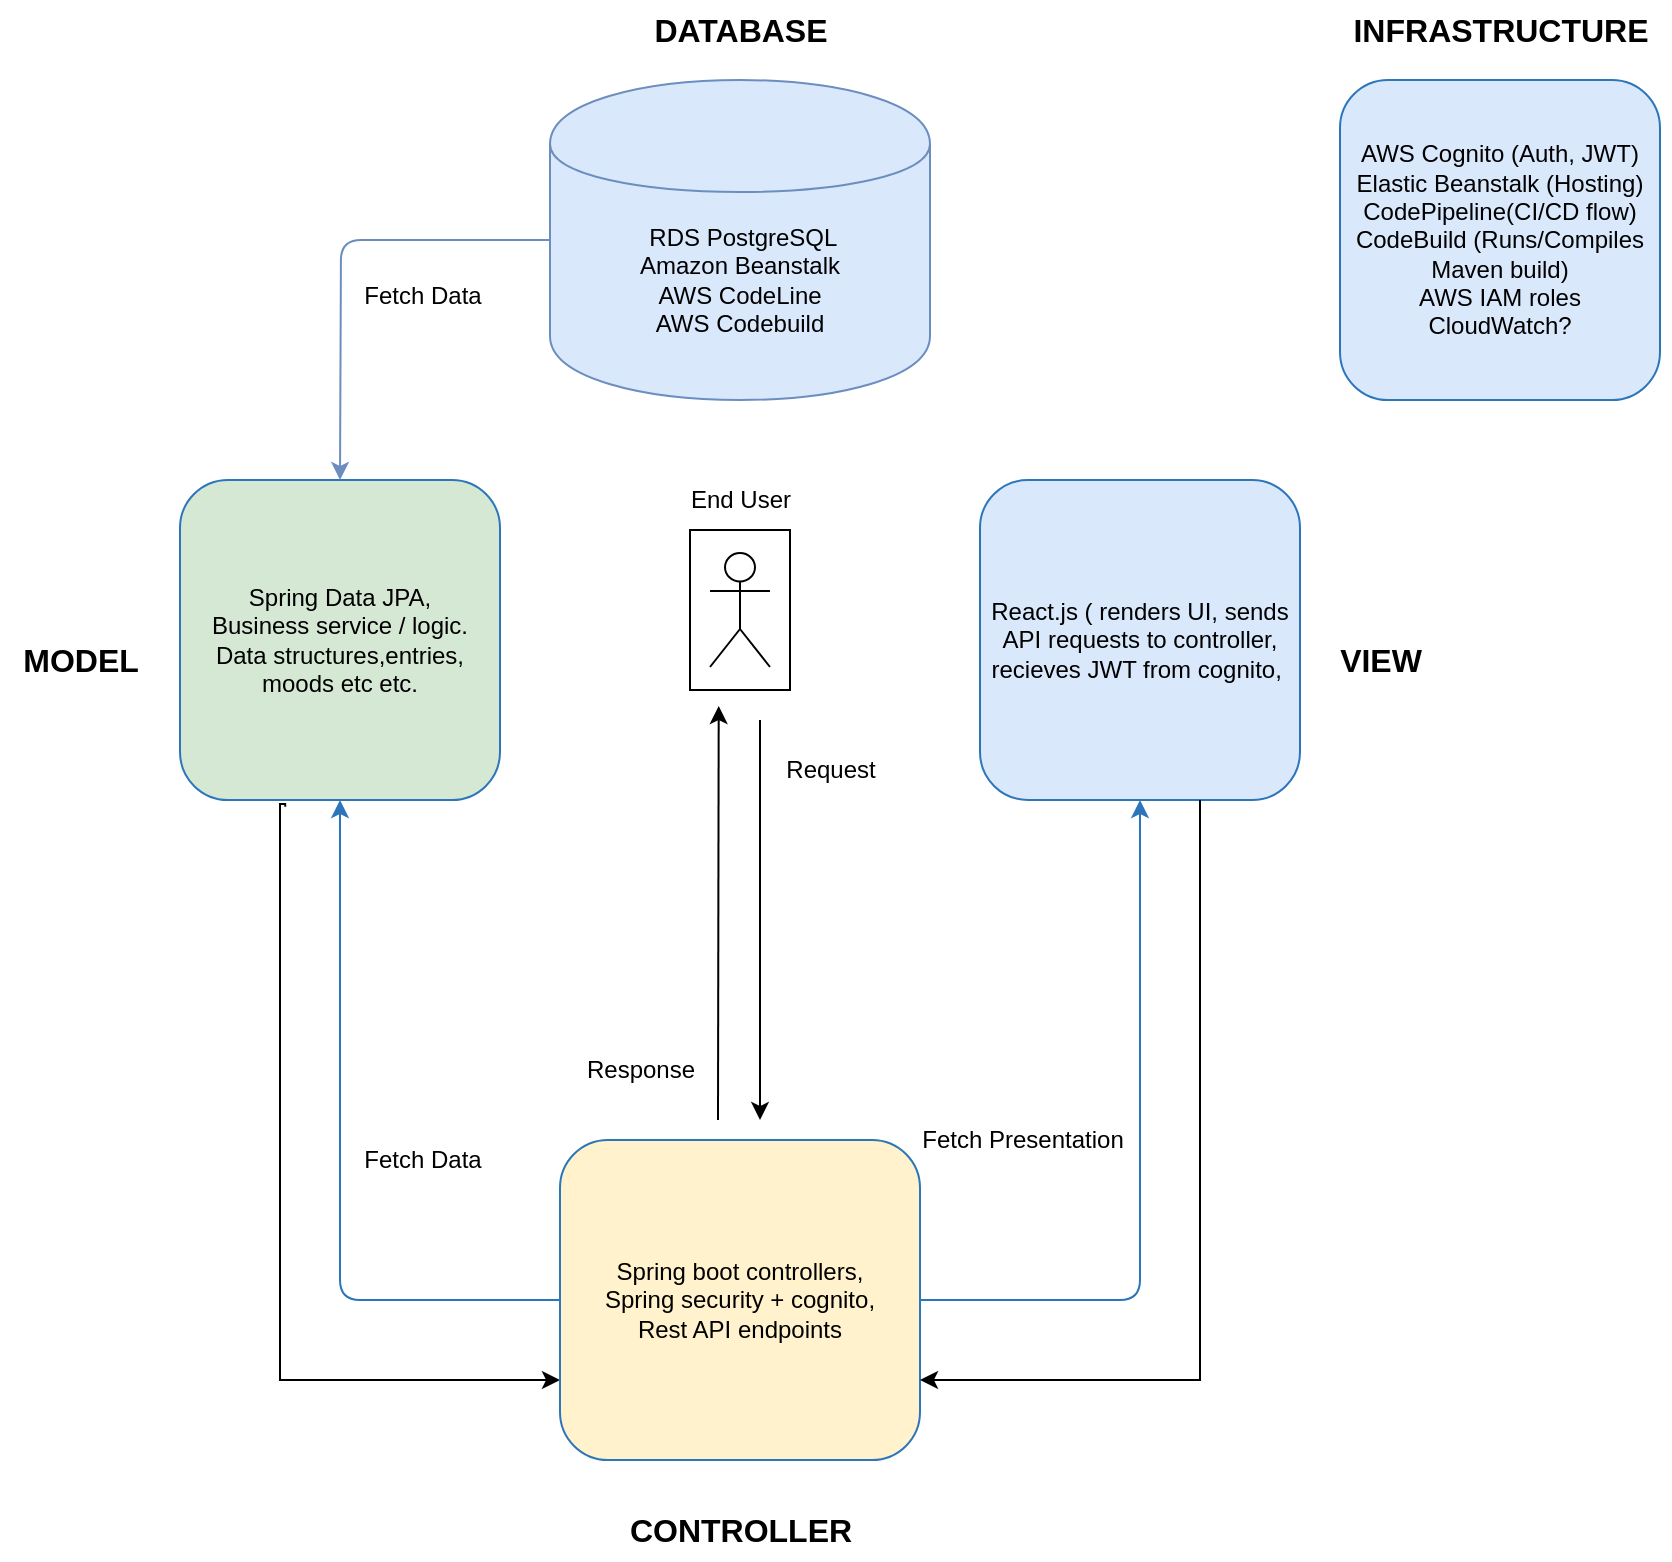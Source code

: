 <mxfile version="26.2.2">
  <diagram name="MVC Architecture" id="yvpOD-yNQ5Lf6rlFDcqt">
    <mxGraphModel dx="2112" dy="1832" grid="1" gridSize="10" guides="1" tooltips="1" connect="1" arrows="1" fold="1" page="1" pageScale="1" pageWidth="700" pageHeight="1000" math="0" shadow="0">
      <root>
        <mxCell id="0" />
        <mxCell id="1" parent="0" />
        <mxCell id="W37AYwWuPMsIZeuOg98Q-1" value="&amp;nbsp;RDS PostgreSQL&lt;div&gt;Amazon Beanstalk&lt;/div&gt;&lt;div&gt;AWS CodeLine&lt;/div&gt;&lt;div&gt;AWS Codebuild&lt;/div&gt;" style="shape=cylinder;whiteSpace=wrap;html=1;boundedLbl=1;gradientColor=none;gradientDirection=north;fontSize=12;fontFamily=Helvetica;verticalAlign=middle;fillColor=#dae8fc;strokeColor=#6c8ebf;" parent="1" vertex="1">
          <mxGeometry x="265" y="-80" width="190" height="160" as="geometry" />
        </mxCell>
        <mxCell id="W37AYwWuPMsIZeuOg98Q-2" value="" style="shape=mxgraph.people.person;whiteSpace=wrap;html=1;verticalLabelPosition=bottom;verticalAlign=top;fontSize=12;fontFamily=Helvetica;" parent="1" vertex="1">
          <mxGeometry x="335" y="145" width="50" height="80" as="geometry" />
        </mxCell>
        <mxCell id="W37AYwWuPMsIZeuOg98Q-35" style="edgeStyle=orthogonalEdgeStyle;rounded=0;orthogonalLoop=1;jettySize=auto;html=1;exitX=0.329;exitY=1.021;exitDx=0;exitDy=0;entryX=0;entryY=0.75;entryDx=0;entryDy=0;exitPerimeter=0;" parent="1" source="W37AYwWuPMsIZeuOg98Q-3" target="W37AYwWuPMsIZeuOg98Q-5" edge="1">
          <mxGeometry relative="1" as="geometry">
            <mxPoint x="130" y="570" as="targetPoint" />
            <mxPoint x="130" y="260" as="sourcePoint" />
            <Array as="points">
              <mxPoint x="133" y="282" />
              <mxPoint x="130" y="282" />
              <mxPoint x="130" y="570" />
            </Array>
          </mxGeometry>
        </mxCell>
        <mxCell id="W37AYwWuPMsIZeuOg98Q-3" value="Spring Data JPA,&lt;div&gt;Business service / logic.&lt;/div&gt;&lt;div&gt;Data structures,entries, moods etc etc.&lt;/div&gt;" style="rounded=1;whiteSpace=wrap;html=1;strokeColor=#2d76ba;fillColor=#d5e8d4;fontSize=12;fontFamily=Helvetica;" parent="1" vertex="1">
          <mxGeometry x="80" y="120" width="160" height="160" as="geometry" />
        </mxCell>
        <mxCell id="W37AYwWuPMsIZeuOg98Q-4" value="React.js ( renders UI, sends API requests to controller, recieves JWT from cognito,&amp;nbsp;" style="rounded=1;whiteSpace=wrap;html=1;strokeColor=#2d76ba;fillColor=#dae8fc;fontSize=12;fontFamily=Helvetica;" parent="1" vertex="1">
          <mxGeometry x="480" y="120" width="160" height="160" as="geometry" />
        </mxCell>
        <mxCell id="W37AYwWuPMsIZeuOg98Q-5" value="Spring boot controllers,&lt;div&gt;Spring security + cognito,&lt;/div&gt;&lt;div&gt;Rest API endpoints&lt;/div&gt;" style="rounded=1;whiteSpace=wrap;html=1;strokeColor=#2d76ba;fillColor=#fff2cc;fontSize=12;fontFamily=Helvetica;" parent="1" vertex="1">
          <mxGeometry x="270" y="450" width="180" height="160" as="geometry" />
        </mxCell>
        <mxCell id="W37AYwWuPMsIZeuOg98Q-6" style="edgeStyle=orthogonalEdgeStyle;rounded=1;html=1;strokeColor=#6c8ebf;fontSize=12;" parent="1" source="W37AYwWuPMsIZeuOg98Q-1" edge="1">
          <mxGeometry relative="1" as="geometry">
            <mxPoint x="160" y="120" as="targetPoint" />
          </mxGeometry>
        </mxCell>
        <mxCell id="W37AYwWuPMsIZeuOg98Q-7" value="Fetch Data" style="edgeStyle=elbowEdgeStyle;html=1;strokeColor=none;fillColor=none;fontSize=12;align=center;verticalAlign=middle;" parent="W37AYwWuPMsIZeuOg98Q-6" vertex="1">
          <mxGeometry x="0.5" y="0.5" relative="1" as="geometry">
            <mxPoint x="40" y="-36" as="offset" />
          </mxGeometry>
        </mxCell>
        <mxCell id="W37AYwWuPMsIZeuOg98Q-8" style="edgeStyle=orthogonalEdgeStyle;rounded=1;html=1;strokeColor=#2d76ba;fontSize=12;" parent="1" source="W37AYwWuPMsIZeuOg98Q-5" target="W37AYwWuPMsIZeuOg98Q-3" edge="1">
          <mxGeometry relative="1" as="geometry" />
        </mxCell>
        <mxCell id="W37AYwWuPMsIZeuOg98Q-9" value="Fetch Data" style="edgeStyle=elbowEdgeStyle;html=1;strokeColor=none;fillColor=none;fontSize=12;align=center;verticalAlign=middle;" parent="W37AYwWuPMsIZeuOg98Q-8" vertex="1">
          <mxGeometry x="0.5" y="0.5" relative="1" as="geometry">
            <mxPoint x="41" y="90" as="offset" />
          </mxGeometry>
        </mxCell>
        <mxCell id="W37AYwWuPMsIZeuOg98Q-10" style="edgeStyle=orthogonalEdgeStyle;rounded=1;html=1;strokeColor=#2d76ba;fontSize=12;" parent="1" source="W37AYwWuPMsIZeuOg98Q-5" target="W37AYwWuPMsIZeuOg98Q-4" edge="1">
          <mxGeometry relative="1" as="geometry" />
        </mxCell>
        <mxCell id="W37AYwWuPMsIZeuOg98Q-11" value="Fetch Presentation" style="edgeStyle=elbowEdgeStyle;html=1;strokeColor=none;fillColor=none;fontSize=12;align=center;verticalAlign=middle;" parent="W37AYwWuPMsIZeuOg98Q-10" vertex="1">
          <mxGeometry x="0.5" y="0.5" relative="1" as="geometry">
            <mxPoint x="-59" y="80" as="offset" />
          </mxGeometry>
        </mxCell>
        <mxCell id="W37AYwWuPMsIZeuOg98Q-18" value="&lt;b&gt;&lt;font style=&quot;font-size: 16px;&quot;&gt;VIEW&lt;/font&gt;&lt;/b&gt;" style="text;html=1;align=center;verticalAlign=middle;resizable=0;points=[];autosize=1;strokeColor=none;fillColor=none;" parent="1" vertex="1">
          <mxGeometry x="650" y="195" width="60" height="30" as="geometry" />
        </mxCell>
        <mxCell id="W37AYwWuPMsIZeuOg98Q-19" value="&lt;b&gt;&lt;font style=&quot;font-size: 16px;&quot;&gt;CONTROLLER&lt;/font&gt;&lt;/b&gt;" style="text;html=1;align=center;verticalAlign=middle;resizable=0;points=[];autosize=1;strokeColor=none;fillColor=none;" parent="1" vertex="1">
          <mxGeometry x="295" y="630" width="130" height="30" as="geometry" />
        </mxCell>
        <mxCell id="W37AYwWuPMsIZeuOg98Q-21" value="&lt;b&gt;&lt;font style=&quot;font-size: 16px;&quot;&gt;MODEL&lt;/font&gt;&lt;/b&gt;" style="text;html=1;align=center;verticalAlign=middle;resizable=0;points=[];autosize=1;strokeColor=none;fillColor=none;" parent="1" vertex="1">
          <mxGeometry x="-10" y="195" width="80" height="30" as="geometry" />
        </mxCell>
        <mxCell id="W37AYwWuPMsIZeuOg98Q-25" value="End User" style="text;html=1;align=center;verticalAlign=middle;resizable=0;points=[];autosize=1;strokeColor=none;fillColor=none;" parent="1" vertex="1">
          <mxGeometry x="325" y="115" width="70" height="30" as="geometry" />
        </mxCell>
        <mxCell id="W37AYwWuPMsIZeuOg98Q-27" value="Response" style="text;html=1;align=center;verticalAlign=middle;resizable=0;points=[];autosize=1;strokeColor=none;fillColor=none;" parent="1" vertex="1">
          <mxGeometry x="270" y="400" width="80" height="30" as="geometry" />
        </mxCell>
        <mxCell id="W37AYwWuPMsIZeuOg98Q-28" value="Request" style="text;html=1;align=center;verticalAlign=middle;resizable=0;points=[];autosize=1;strokeColor=none;fillColor=none;" parent="1" vertex="1">
          <mxGeometry x="370" y="250" width="70" height="30" as="geometry" />
        </mxCell>
        <mxCell id="W37AYwWuPMsIZeuOg98Q-33" value="" style="endArrow=classic;html=1;rounded=0;entryX=0.287;entryY=1.1;entryDx=0;entryDy=0;entryPerimeter=0;" parent="1" target="W37AYwWuPMsIZeuOg98Q-2" edge="1">
          <mxGeometry width="50" height="50" relative="1" as="geometry">
            <mxPoint x="349" y="440" as="sourcePoint" />
            <mxPoint x="450" y="460" as="targetPoint" />
            <Array as="points" />
          </mxGeometry>
        </mxCell>
        <mxCell id="W37AYwWuPMsIZeuOg98Q-34" value="" style="endArrow=classic;html=1;rounded=0;" parent="1" edge="1">
          <mxGeometry width="50" height="50" relative="1" as="geometry">
            <mxPoint x="370" y="240" as="sourcePoint" />
            <mxPoint x="370" y="440" as="targetPoint" />
          </mxGeometry>
        </mxCell>
        <mxCell id="W37AYwWuPMsIZeuOg98Q-37" value="" style="endArrow=classic;html=1;rounded=0;entryX=1;entryY=0.75;entryDx=0;entryDy=0;" parent="1" target="W37AYwWuPMsIZeuOg98Q-5" edge="1">
          <mxGeometry width="50" height="50" relative="1" as="geometry">
            <mxPoint x="590" y="280" as="sourcePoint" />
            <mxPoint x="600" y="510" as="targetPoint" />
            <Array as="points">
              <mxPoint x="590" y="570" />
            </Array>
          </mxGeometry>
        </mxCell>
        <mxCell id="W37AYwWuPMsIZeuOg98Q-38" value="" style="shape=umlActor;verticalLabelPosition=bottom;verticalAlign=top;html=1;outlineConnect=0;" parent="1" vertex="1">
          <mxGeometry x="345" y="156.5" width="30" height="57" as="geometry" />
        </mxCell>
        <mxCell id="W37AYwWuPMsIZeuOg98Q-39" value="&lt;font style=&quot;font-size: 16px;&quot;&gt;&lt;b&gt;DATABASE&lt;/b&gt;&lt;/font&gt;" style="text;html=1;align=center;verticalAlign=middle;resizable=0;points=[];autosize=1;strokeColor=none;fillColor=none;" parent="1" vertex="1">
          <mxGeometry x="305" y="-120" width="110" height="30" as="geometry" />
        </mxCell>
        <mxCell id="cVPNfcUUXNzNqqyTAjA--11" value="AWS Cognito (Auth, JWT)&lt;div&gt;Elastic Beanstalk (Hosting)&lt;/div&gt;&lt;div&gt;CodePipeline(CI/CD flow)&lt;/div&gt;&lt;div&gt;CodeBuild (Runs/Compiles Maven build)&lt;/div&gt;&lt;div&gt;AWS IAM roles&lt;/div&gt;&lt;div&gt;CloudWatch?&lt;/div&gt;" style="rounded=1;whiteSpace=wrap;html=1;strokeColor=#2d76ba;fillColor=#dae8fc;fontSize=12;fontFamily=Helvetica;" vertex="1" parent="1">
          <mxGeometry x="660" y="-80" width="160" height="160" as="geometry" />
        </mxCell>
        <mxCell id="cVPNfcUUXNzNqqyTAjA--12" value="&lt;b&gt;&lt;font style=&quot;font-size: 16px;&quot;&gt;INFRASTRUCTURE&lt;/font&gt;&lt;/b&gt;" style="text;html=1;align=center;verticalAlign=middle;resizable=0;points=[];autosize=1;strokeColor=none;fillColor=none;" vertex="1" parent="1">
          <mxGeometry x="655" y="-120" width="170" height="30" as="geometry" />
        </mxCell>
      </root>
    </mxGraphModel>
  </diagram>
</mxfile>
